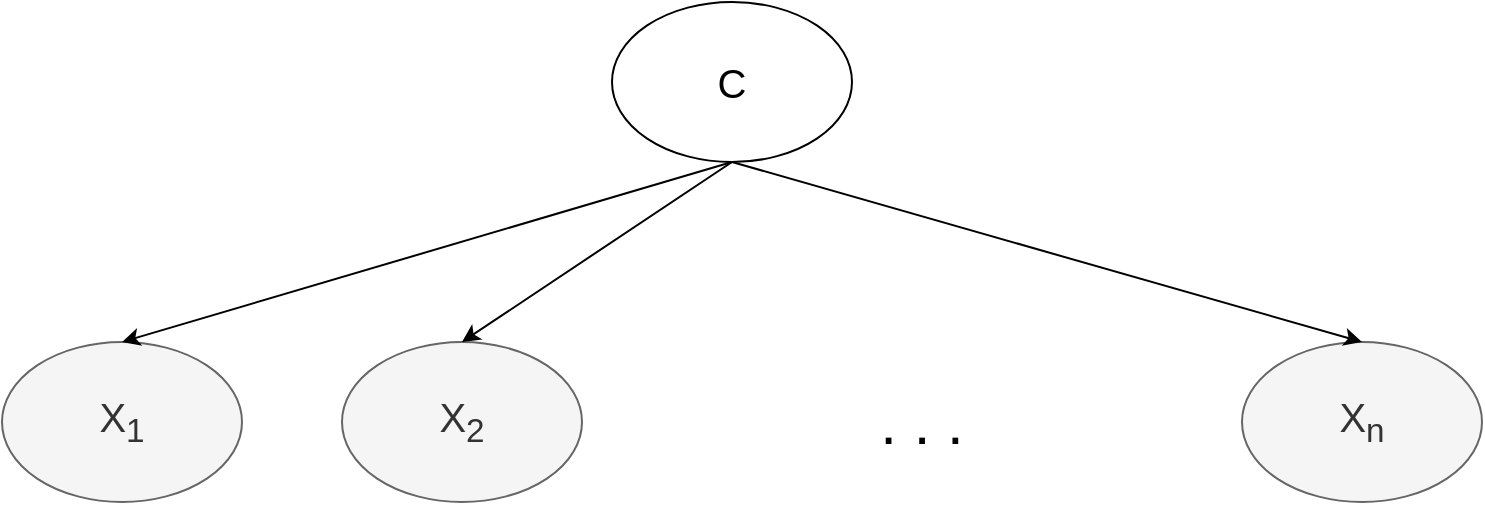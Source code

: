 <mxfile version="13.6.2" type="device"><diagram id="n99WkbNqJJmc93APVejj" name="Page-1"><mxGraphModel dx="1350" dy="816" grid="1" gridSize="10" guides="1" tooltips="1" connect="1" arrows="1" fold="1" page="1" pageScale="1" pageWidth="850" pageHeight="1100" math="0" shadow="0"><root><mxCell id="0"/><mxCell id="1" parent="0"/><mxCell id="u7QSsxdScRzZl-lOAGgz-1" value="&lt;font style=&quot;font-size: 20px&quot;&gt;C&lt;/font&gt;" style="ellipse;whiteSpace=wrap;html=1;" vertex="1" parent="1"><mxGeometry x="365" y="160" width="120" height="80" as="geometry"/></mxCell><mxCell id="u7QSsxdScRzZl-lOAGgz-2" value="&lt;span style=&quot;font-size: 20px&quot;&gt;X&lt;sub&gt;n&lt;/sub&gt;&lt;br&gt;&lt;/span&gt;" style="ellipse;whiteSpace=wrap;html=1;fillColor=#f5f5f5;strokeColor=#666666;fontColor=#333333;" vertex="1" parent="1"><mxGeometry x="680" y="330" width="120" height="80" as="geometry"/></mxCell><mxCell id="u7QSsxdScRzZl-lOAGgz-3" value="&lt;font style=&quot;font-size: 20px&quot;&gt;X&lt;sub&gt;2&lt;/sub&gt;&lt;/font&gt;" style="ellipse;whiteSpace=wrap;html=1;fillColor=#f5f5f5;strokeColor=#666666;fontColor=#333333;" vertex="1" parent="1"><mxGeometry x="230" y="330" width="120" height="80" as="geometry"/></mxCell><mxCell id="u7QSsxdScRzZl-lOAGgz-4" value="&lt;font style=&quot;font-size: 20px&quot;&gt;X&lt;sub&gt;1&lt;/sub&gt;&lt;/font&gt;" style="ellipse;whiteSpace=wrap;html=1;fillColor=#f5f5f5;strokeColor=#666666;fontColor=#333333;" vertex="1" parent="1"><mxGeometry x="60" y="330" width="120" height="80" as="geometry"/></mxCell><mxCell id="u7QSsxdScRzZl-lOAGgz-5" value="" style="endArrow=classic;html=1;exitX=0.5;exitY=1;exitDx=0;exitDy=0;entryX=0.5;entryY=0;entryDx=0;entryDy=0;" edge="1" parent="1" source="u7QSsxdScRzZl-lOAGgz-1" target="u7QSsxdScRzZl-lOAGgz-4"><mxGeometry width="50" height="50" relative="1" as="geometry"><mxPoint x="400" y="440" as="sourcePoint"/><mxPoint x="450" y="390" as="targetPoint"/></mxGeometry></mxCell><mxCell id="u7QSsxdScRzZl-lOAGgz-6" value="" style="endArrow=classic;html=1;exitX=0.5;exitY=1;exitDx=0;exitDy=0;entryX=0.5;entryY=0;entryDx=0;entryDy=0;" edge="1" parent="1" source="u7QSsxdScRzZl-lOAGgz-1" target="u7QSsxdScRzZl-lOAGgz-3"><mxGeometry width="50" height="50" relative="1" as="geometry"><mxPoint x="400" y="440" as="sourcePoint"/><mxPoint x="450" y="390" as="targetPoint"/></mxGeometry></mxCell><mxCell id="u7QSsxdScRzZl-lOAGgz-7" value="" style="endArrow=classic;html=1;exitX=0.5;exitY=1;exitDx=0;exitDy=0;entryX=0.5;entryY=0;entryDx=0;entryDy=0;" edge="1" parent="1" source="u7QSsxdScRzZl-lOAGgz-1" target="u7QSsxdScRzZl-lOAGgz-2"><mxGeometry width="50" height="50" relative="1" as="geometry"><mxPoint x="400" y="440" as="sourcePoint"/><mxPoint x="450" y="390" as="targetPoint"/></mxGeometry></mxCell><mxCell id="u7QSsxdScRzZl-lOAGgz-8" value="&lt;font style=&quot;font-size: 30px&quot;&gt;. . .&lt;/font&gt;" style="text;html=1;strokeColor=none;fillColor=none;align=center;verticalAlign=middle;whiteSpace=wrap;rounded=0;" vertex="1" parent="1"><mxGeometry x="480" y="360" width="80" height="20" as="geometry"/></mxCell></root></mxGraphModel></diagram></mxfile>